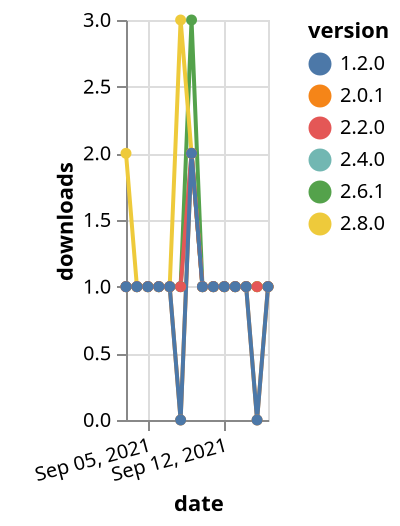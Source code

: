 {"$schema": "https://vega.github.io/schema/vega-lite/v5.json", "description": "A simple bar chart with embedded data.", "data": {"values": [{"date": "2021-09-03", "total": 176, "delta": 1, "version": "2.4.0"}, {"date": "2021-09-04", "total": 177, "delta": 1, "version": "2.4.0"}, {"date": "2021-09-05", "total": 178, "delta": 1, "version": "2.4.0"}, {"date": "2021-09-06", "total": 179, "delta": 1, "version": "2.4.0"}, {"date": "2021-09-07", "total": 180, "delta": 1, "version": "2.4.0"}, {"date": "2021-09-08", "total": 181, "delta": 1, "version": "2.4.0"}, {"date": "2021-09-09", "total": 183, "delta": 2, "version": "2.4.0"}, {"date": "2021-09-10", "total": 184, "delta": 1, "version": "2.4.0"}, {"date": "2021-09-11", "total": 185, "delta": 1, "version": "2.4.0"}, {"date": "2021-09-12", "total": 186, "delta": 1, "version": "2.4.0"}, {"date": "2021-09-13", "total": 187, "delta": 1, "version": "2.4.0"}, {"date": "2021-09-14", "total": 188, "delta": 1, "version": "2.4.0"}, {"date": "2021-09-15", "total": 189, "delta": 1, "version": "2.4.0"}, {"date": "2021-09-16", "total": 190, "delta": 1, "version": "2.4.0"}, {"date": "2021-09-03", "total": 203, "delta": 1, "version": "2.6.1"}, {"date": "2021-09-04", "total": 204, "delta": 1, "version": "2.6.1"}, {"date": "2021-09-05", "total": 205, "delta": 1, "version": "2.6.1"}, {"date": "2021-09-06", "total": 206, "delta": 1, "version": "2.6.1"}, {"date": "2021-09-07", "total": 207, "delta": 1, "version": "2.6.1"}, {"date": "2021-09-08", "total": 208, "delta": 1, "version": "2.6.1"}, {"date": "2021-09-09", "total": 211, "delta": 3, "version": "2.6.1"}, {"date": "2021-09-10", "total": 212, "delta": 1, "version": "2.6.1"}, {"date": "2021-09-11", "total": 213, "delta": 1, "version": "2.6.1"}, {"date": "2021-09-12", "total": 214, "delta": 1, "version": "2.6.1"}, {"date": "2021-09-13", "total": 215, "delta": 1, "version": "2.6.1"}, {"date": "2021-09-14", "total": 216, "delta": 1, "version": "2.6.1"}, {"date": "2021-09-15", "total": 217, "delta": 1, "version": "2.6.1"}, {"date": "2021-09-16", "total": 218, "delta": 1, "version": "2.6.1"}, {"date": "2021-09-03", "total": 133, "delta": 2, "version": "2.8.0"}, {"date": "2021-09-04", "total": 134, "delta": 1, "version": "2.8.0"}, {"date": "2021-09-05", "total": 135, "delta": 1, "version": "2.8.0"}, {"date": "2021-09-06", "total": 136, "delta": 1, "version": "2.8.0"}, {"date": "2021-09-07", "total": 137, "delta": 1, "version": "2.8.0"}, {"date": "2021-09-08", "total": 140, "delta": 3, "version": "2.8.0"}, {"date": "2021-09-09", "total": 142, "delta": 2, "version": "2.8.0"}, {"date": "2021-09-10", "total": 143, "delta": 1, "version": "2.8.0"}, {"date": "2021-09-11", "total": 144, "delta": 1, "version": "2.8.0"}, {"date": "2021-09-12", "total": 145, "delta": 1, "version": "2.8.0"}, {"date": "2021-09-13", "total": 146, "delta": 1, "version": "2.8.0"}, {"date": "2021-09-14", "total": 147, "delta": 1, "version": "2.8.0"}, {"date": "2021-09-15", "total": 148, "delta": 1, "version": "2.8.0"}, {"date": "2021-09-16", "total": 149, "delta": 1, "version": "2.8.0"}, {"date": "2021-09-03", "total": 202, "delta": 1, "version": "2.0.1"}, {"date": "2021-09-04", "total": 203, "delta": 1, "version": "2.0.1"}, {"date": "2021-09-05", "total": 204, "delta": 1, "version": "2.0.1"}, {"date": "2021-09-06", "total": 205, "delta": 1, "version": "2.0.1"}, {"date": "2021-09-07", "total": 206, "delta": 1, "version": "2.0.1"}, {"date": "2021-09-08", "total": 206, "delta": 0, "version": "2.0.1"}, {"date": "2021-09-09", "total": 208, "delta": 2, "version": "2.0.1"}, {"date": "2021-09-10", "total": 209, "delta": 1, "version": "2.0.1"}, {"date": "2021-09-11", "total": 210, "delta": 1, "version": "2.0.1"}, {"date": "2021-09-12", "total": 211, "delta": 1, "version": "2.0.1"}, {"date": "2021-09-13", "total": 212, "delta": 1, "version": "2.0.1"}, {"date": "2021-09-14", "total": 213, "delta": 1, "version": "2.0.1"}, {"date": "2021-09-15", "total": 213, "delta": 0, "version": "2.0.1"}, {"date": "2021-09-16", "total": 214, "delta": 1, "version": "2.0.1"}, {"date": "2021-09-03", "total": 196, "delta": 1, "version": "2.2.0"}, {"date": "2021-09-04", "total": 197, "delta": 1, "version": "2.2.0"}, {"date": "2021-09-05", "total": 198, "delta": 1, "version": "2.2.0"}, {"date": "2021-09-06", "total": 199, "delta": 1, "version": "2.2.0"}, {"date": "2021-09-07", "total": 200, "delta": 1, "version": "2.2.0"}, {"date": "2021-09-08", "total": 201, "delta": 1, "version": "2.2.0"}, {"date": "2021-09-09", "total": 203, "delta": 2, "version": "2.2.0"}, {"date": "2021-09-10", "total": 204, "delta": 1, "version": "2.2.0"}, {"date": "2021-09-11", "total": 205, "delta": 1, "version": "2.2.0"}, {"date": "2021-09-12", "total": 206, "delta": 1, "version": "2.2.0"}, {"date": "2021-09-13", "total": 207, "delta": 1, "version": "2.2.0"}, {"date": "2021-09-14", "total": 208, "delta": 1, "version": "2.2.0"}, {"date": "2021-09-15", "total": 209, "delta": 1, "version": "2.2.0"}, {"date": "2021-09-16", "total": 210, "delta": 1, "version": "2.2.0"}, {"date": "2021-09-03", "total": 254, "delta": 1, "version": "1.2.0"}, {"date": "2021-09-04", "total": 255, "delta": 1, "version": "1.2.0"}, {"date": "2021-09-05", "total": 256, "delta": 1, "version": "1.2.0"}, {"date": "2021-09-06", "total": 257, "delta": 1, "version": "1.2.0"}, {"date": "2021-09-07", "total": 258, "delta": 1, "version": "1.2.0"}, {"date": "2021-09-08", "total": 258, "delta": 0, "version": "1.2.0"}, {"date": "2021-09-09", "total": 260, "delta": 2, "version": "1.2.0"}, {"date": "2021-09-10", "total": 261, "delta": 1, "version": "1.2.0"}, {"date": "2021-09-11", "total": 262, "delta": 1, "version": "1.2.0"}, {"date": "2021-09-12", "total": 263, "delta": 1, "version": "1.2.0"}, {"date": "2021-09-13", "total": 264, "delta": 1, "version": "1.2.0"}, {"date": "2021-09-14", "total": 265, "delta": 1, "version": "1.2.0"}, {"date": "2021-09-15", "total": 265, "delta": 0, "version": "1.2.0"}, {"date": "2021-09-16", "total": 266, "delta": 1, "version": "1.2.0"}]}, "width": "container", "mark": {"type": "line", "point": {"filled": true}}, "encoding": {"x": {"field": "date", "type": "temporal", "timeUnit": "yearmonthdate", "title": "date", "axis": {"labelAngle": -15}}, "y": {"field": "delta", "type": "quantitative", "title": "downloads"}, "color": {"field": "version", "type": "nominal"}, "tooltip": {"field": "delta"}}}